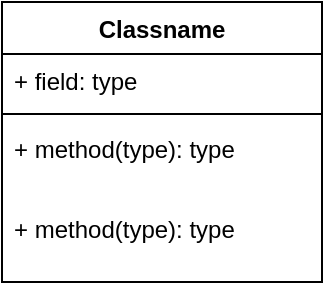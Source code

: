 <mxfile>
    <diagram id="Vkf1kccMHPyQg5MPIpvl" name="Page-1">
        <mxGraphModel dx="537" dy="500" grid="1" gridSize="10" guides="1" tooltips="1" connect="1" arrows="1" fold="1" page="1" pageScale="1" pageWidth="827" pageHeight="1169" math="0" shadow="0">
            <root>
                <mxCell id="0"/>
                <mxCell id="1" parent="0"/>
                <mxCell id="QGJU5vIE_jscDu6LZU3x-2" value="Classname" style="swimlane;fontStyle=1;align=center;verticalAlign=top;childLayout=stackLayout;horizontal=1;startSize=26;horizontalStack=0;resizeParent=1;resizeParentMax=0;resizeLast=0;collapsible=1;marginBottom=0;" parent="1" vertex="1">
                    <mxGeometry x="110" y="120" width="160" height="140" as="geometry"/>
                </mxCell>
                <mxCell id="QGJU5vIE_jscDu6LZU3x-3" value="+ field: type" style="text;strokeColor=none;fillColor=none;align=left;verticalAlign=top;spacingLeft=4;spacingRight=4;overflow=hidden;rotatable=0;points=[[0,0.5],[1,0.5]];portConstraint=eastwest;" parent="QGJU5vIE_jscDu6LZU3x-2" vertex="1">
                    <mxGeometry y="26" width="160" height="26" as="geometry"/>
                </mxCell>
                <mxCell id="QGJU5vIE_jscDu6LZU3x-4" value="" style="line;strokeWidth=1;fillColor=none;align=left;verticalAlign=middle;spacingTop=-1;spacingLeft=3;spacingRight=3;rotatable=0;labelPosition=right;points=[];portConstraint=eastwest;" parent="QGJU5vIE_jscDu6LZU3x-2" vertex="1">
                    <mxGeometry y="52" width="160" height="8" as="geometry"/>
                </mxCell>
                <mxCell id="QGJU5vIE_jscDu6LZU3x-5" value="+ method(type): type" style="text;strokeColor=none;fillColor=none;align=left;verticalAlign=top;spacingLeft=4;spacingRight=4;overflow=hidden;rotatable=0;points=[[0,0.5],[1,0.5]];portConstraint=eastwest;" parent="QGJU5vIE_jscDu6LZU3x-2" vertex="1">
                    <mxGeometry y="60" width="160" height="40" as="geometry"/>
                </mxCell>
                <mxCell id="QGJU5vIE_jscDu6LZU3x-10" value="+ method(type): type" style="text;strokeColor=none;fillColor=none;align=left;verticalAlign=top;spacingLeft=4;spacingRight=4;overflow=hidden;rotatable=0;points=[[0,0.5],[1,0.5]];portConstraint=eastwest;" parent="QGJU5vIE_jscDu6LZU3x-2" vertex="1">
                    <mxGeometry y="100" width="160" height="40" as="geometry"/>
                </mxCell>
            </root>
        </mxGraphModel>
    </diagram>
</mxfile>